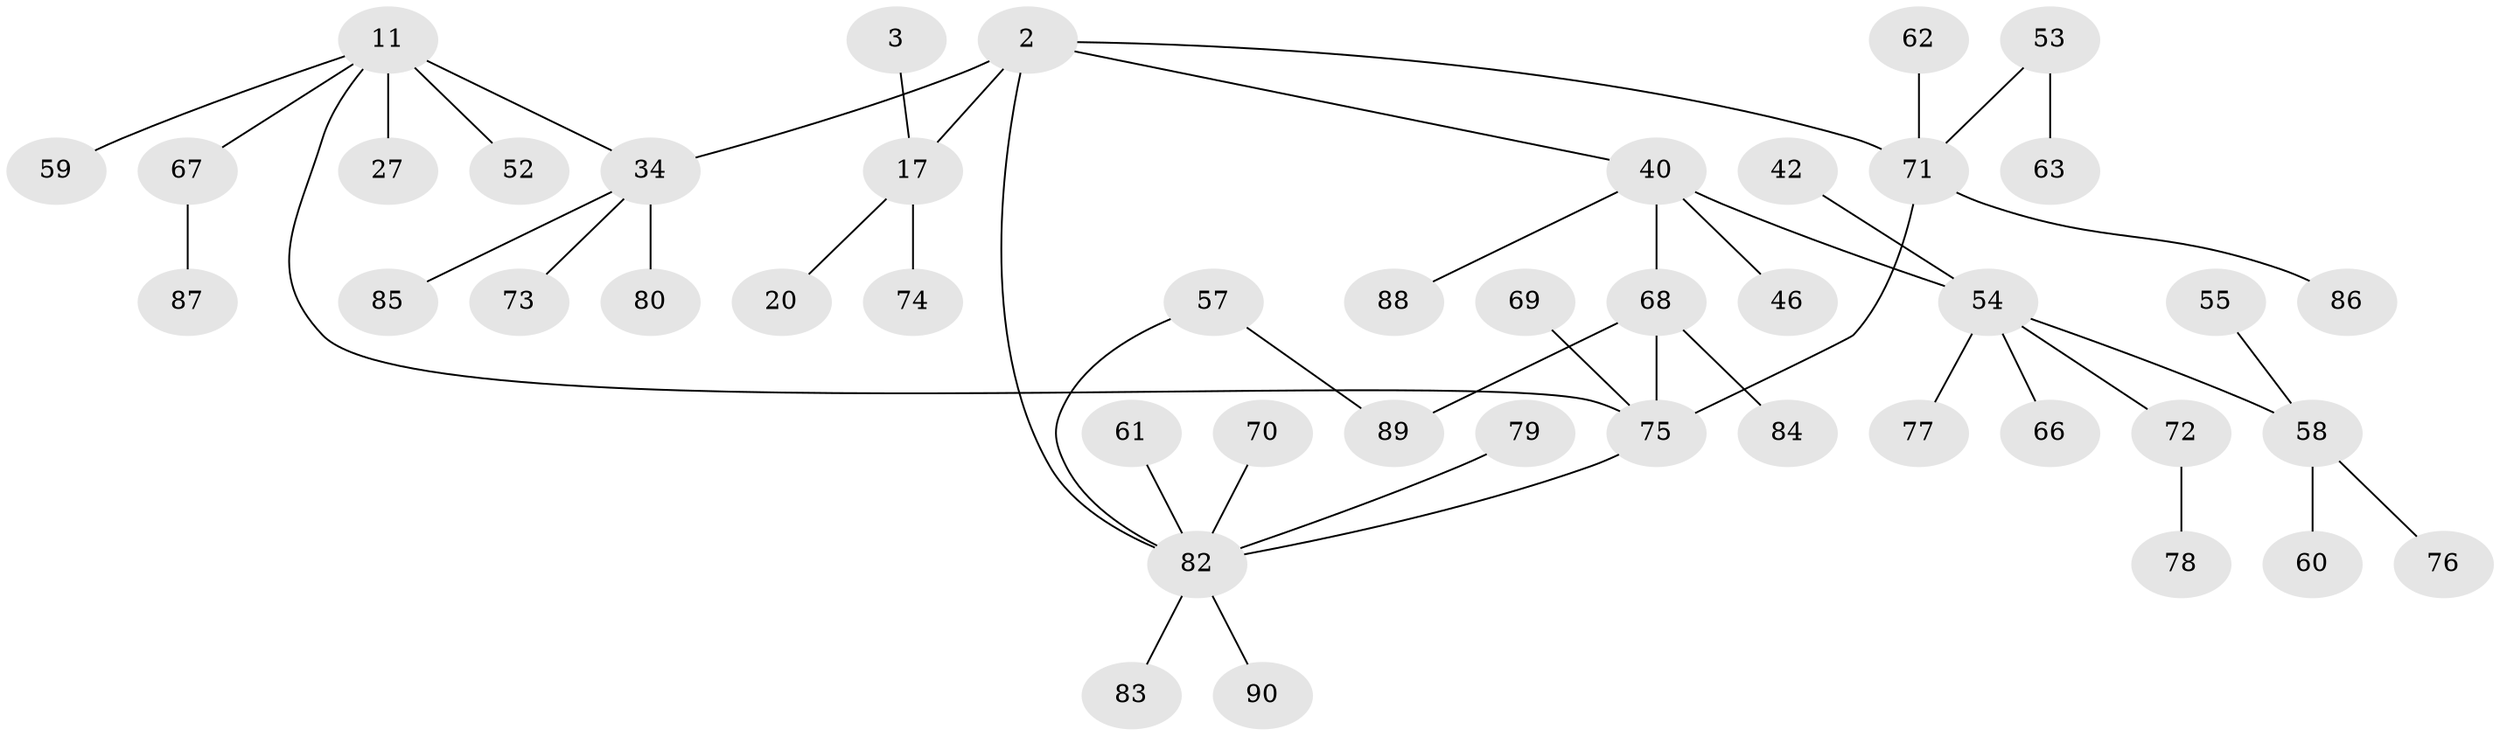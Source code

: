 // original degree distribution, {3: 0.15555555555555556, 7: 0.011111111111111112, 1: 0.4444444444444444, 5: 0.05555555555555555, 4: 0.08888888888888889, 6: 0.011111111111111112, 2: 0.23333333333333334}
// Generated by graph-tools (version 1.1) at 2025/42/03/09/25 04:42:26]
// undirected, 45 vertices, 48 edges
graph export_dot {
graph [start="1"]
  node [color=gray90,style=filled];
  2;
  3;
  11 [super="+10"];
  17 [super="+1+6"];
  20;
  27 [super="+25"];
  34 [super="+7"];
  40 [super="+4"];
  42;
  46;
  52 [super="+43"];
  53;
  54 [super="+13+23"];
  55;
  57;
  58 [super="+47"];
  59 [super="+48"];
  60;
  61;
  62;
  63;
  66;
  67 [super="+19"];
  68;
  69 [super="+14+37+39"];
  70;
  71 [super="+5+18+21+28+56"];
  72 [super="+35"];
  73;
  74;
  75 [super="+22+51"];
  76;
  77;
  78;
  79;
  80;
  82 [super="+64+65+41+81"];
  83;
  84;
  85;
  86;
  87;
  88;
  89;
  90;
  2 -- 17 [weight=2];
  2 -- 34;
  2 -- 40;
  2 -- 71 [weight=2];
  2 -- 82;
  3 -- 17;
  11 -- 34 [weight=2];
  11 -- 75;
  11 -- 67;
  11 -- 27;
  11 -- 52;
  11 -- 59;
  17 -- 20;
  17 -- 74;
  34 -- 80;
  34 -- 85;
  34 -- 73;
  40 -- 46;
  40 -- 88;
  40 -- 68;
  40 -- 54 [weight=2];
  42 -- 54;
  53 -- 63;
  53 -- 71;
  54 -- 66;
  54 -- 77;
  54 -- 72;
  54 -- 58;
  55 -- 58;
  57 -- 89;
  57 -- 82;
  58 -- 60;
  58 -- 76;
  61 -- 82;
  62 -- 71;
  67 -- 87;
  68 -- 84;
  68 -- 89;
  68 -- 75;
  69 -- 75;
  70 -- 82;
  71 -- 75;
  71 -- 86;
  72 -- 78;
  75 -- 82;
  79 -- 82;
  82 -- 83;
  82 -- 90;
}
